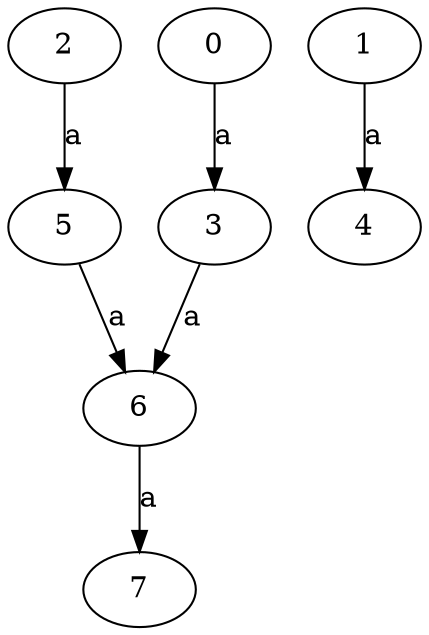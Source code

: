 strict digraph  {
3;
0;
4;
5;
6;
1;
7;
2;
3 -> 6  [label=a];
0 -> 3  [label=a];
5 -> 6  [label=a];
6 -> 7  [label=a];
1 -> 4  [label=a];
2 -> 5  [label=a];
}
